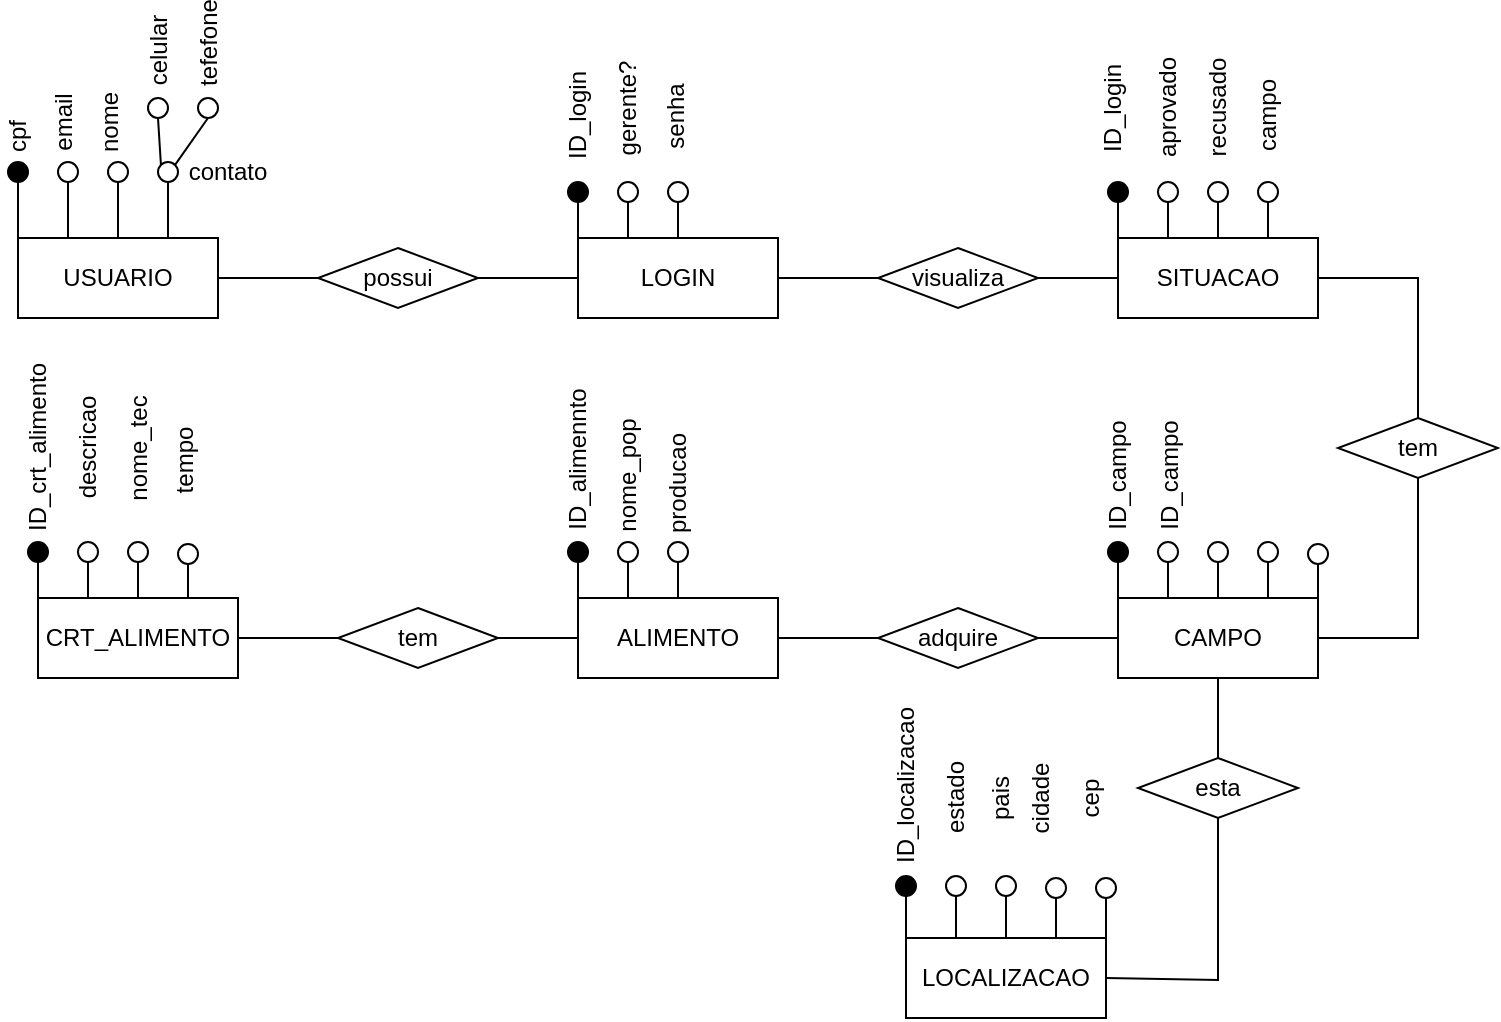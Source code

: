 <mxfile version="24.0.6" type="github">
  <diagram name="Página-1" id="hnOpUzWU4Sag2Yk5zKKM">
    <mxGraphModel dx="955" dy="475" grid="1" gridSize="10" guides="1" tooltips="1" connect="1" arrows="1" fold="1" page="1" pageScale="1" pageWidth="827" pageHeight="1169" math="0" shadow="0">
      <root>
        <mxCell id="0" />
        <mxCell id="1" parent="0" />
        <mxCell id="VxN12bRxHwzkZfDvHQWl-1" value="USUARIO" style="rounded=0;whiteSpace=wrap;html=1;" parent="1" vertex="1">
          <mxGeometry x="60" y="150" width="100" height="40" as="geometry" />
        </mxCell>
        <mxCell id="VxN12bRxHwzkZfDvHQWl-2" value="LOGIN" style="rounded=0;whiteSpace=wrap;html=1;" parent="1" vertex="1">
          <mxGeometry x="340" y="150" width="100" height="40" as="geometry" />
        </mxCell>
        <mxCell id="VxN12bRxHwzkZfDvHQWl-3" value="CAMPO" style="rounded=0;whiteSpace=wrap;html=1;" parent="1" vertex="1">
          <mxGeometry x="610" y="330" width="100" height="40" as="geometry" />
        </mxCell>
        <mxCell id="VxN12bRxHwzkZfDvHQWl-4" value="SITUACAO" style="rounded=0;whiteSpace=wrap;html=1;" parent="1" vertex="1">
          <mxGeometry x="610" y="150" width="100" height="40" as="geometry" />
        </mxCell>
        <mxCell id="VxN12bRxHwzkZfDvHQWl-5" value="ALIMENTO" style="rounded=0;whiteSpace=wrap;html=1;" parent="1" vertex="1">
          <mxGeometry x="340" y="330" width="100" height="40" as="geometry" />
        </mxCell>
        <mxCell id="VxN12bRxHwzkZfDvHQWl-6" value="CRT_ALIMENTO" style="rounded=0;whiteSpace=wrap;html=1;" parent="1" vertex="1">
          <mxGeometry x="70" y="330" width="100" height="40" as="geometry" />
        </mxCell>
        <mxCell id="VxN12bRxHwzkZfDvHQWl-7" value="LOCALIZACAO" style="rounded=0;whiteSpace=wrap;html=1;" parent="1" vertex="1">
          <mxGeometry x="504" y="500" width="100" height="40" as="geometry" />
        </mxCell>
        <mxCell id="VxN12bRxHwzkZfDvHQWl-8" value="possui" style="rhombus;whiteSpace=wrap;html=1;" parent="1" vertex="1">
          <mxGeometry x="210" y="155" width="80" height="30" as="geometry" />
        </mxCell>
        <mxCell id="VxN12bRxHwzkZfDvHQWl-9" value="visualiza" style="rhombus;whiteSpace=wrap;html=1;" parent="1" vertex="1">
          <mxGeometry x="490" y="155" width="80" height="30" as="geometry" />
        </mxCell>
        <mxCell id="VxN12bRxHwzkZfDvHQWl-10" value="tem" style="rhombus;whiteSpace=wrap;html=1;" parent="1" vertex="1">
          <mxGeometry x="720" y="240" width="80" height="30" as="geometry" />
        </mxCell>
        <mxCell id="VxN12bRxHwzkZfDvHQWl-11" value="esta" style="rhombus;whiteSpace=wrap;html=1;" parent="1" vertex="1">
          <mxGeometry x="620" y="410" width="80" height="30" as="geometry" />
        </mxCell>
        <mxCell id="VxN12bRxHwzkZfDvHQWl-12" value="adquire" style="rhombus;whiteSpace=wrap;html=1;" parent="1" vertex="1">
          <mxGeometry x="490" y="335" width="80" height="30" as="geometry" />
        </mxCell>
        <mxCell id="VxN12bRxHwzkZfDvHQWl-13" value="tem" style="rhombus;whiteSpace=wrap;html=1;" parent="1" vertex="1">
          <mxGeometry x="220" y="335" width="80" height="30" as="geometry" />
        </mxCell>
        <mxCell id="VxN12bRxHwzkZfDvHQWl-14" value="" style="ellipse;whiteSpace=wrap;html=1;aspect=fixed;fillColor=#000000;" parent="1" vertex="1">
          <mxGeometry x="55" y="112" width="10" height="10" as="geometry" />
        </mxCell>
        <mxCell id="VxN12bRxHwzkZfDvHQWl-15" value="" style="endArrow=none;html=1;rounded=0;entryX=0.5;entryY=1;entryDx=0;entryDy=0;exitX=0;exitY=0;exitDx=0;exitDy=0;" parent="1" source="VxN12bRxHwzkZfDvHQWl-1" target="VxN12bRxHwzkZfDvHQWl-14" edge="1">
          <mxGeometry width="50" height="50" relative="1" as="geometry">
            <mxPoint x="110" y="180" as="sourcePoint" />
            <mxPoint x="160" y="130" as="targetPoint" />
          </mxGeometry>
        </mxCell>
        <mxCell id="VxN12bRxHwzkZfDvHQWl-17" value="" style="ellipse;whiteSpace=wrap;html=1;aspect=fixed;" parent="1" vertex="1">
          <mxGeometry x="80" y="112" width="10" height="10" as="geometry" />
        </mxCell>
        <mxCell id="VxN12bRxHwzkZfDvHQWl-18" value="" style="endArrow=none;html=1;rounded=0;entryX=0.5;entryY=1;entryDx=0;entryDy=0;exitX=0.25;exitY=0;exitDx=0;exitDy=0;" parent="1" source="VxN12bRxHwzkZfDvHQWl-1" target="VxN12bRxHwzkZfDvHQWl-17" edge="1">
          <mxGeometry width="50" height="50" relative="1" as="geometry">
            <mxPoint x="110" y="160" as="sourcePoint" />
            <mxPoint x="160" y="110" as="targetPoint" />
          </mxGeometry>
        </mxCell>
        <mxCell id="VxN12bRxHwzkZfDvHQWl-19" value="" style="ellipse;whiteSpace=wrap;html=1;aspect=fixed;" parent="1" vertex="1">
          <mxGeometry x="105" y="112" width="10" height="10" as="geometry" />
        </mxCell>
        <mxCell id="VxN12bRxHwzkZfDvHQWl-20" value="" style="endArrow=none;html=1;rounded=0;entryX=0.5;entryY=1;entryDx=0;entryDy=0;exitX=0.5;exitY=0;exitDx=0;exitDy=0;" parent="1" source="VxN12bRxHwzkZfDvHQWl-1" target="VxN12bRxHwzkZfDvHQWl-19" edge="1">
          <mxGeometry width="50" height="50" relative="1" as="geometry">
            <mxPoint x="140" y="160" as="sourcePoint" />
            <mxPoint x="190" y="110" as="targetPoint" />
          </mxGeometry>
        </mxCell>
        <mxCell id="VxN12bRxHwzkZfDvHQWl-21" value="" style="ellipse;whiteSpace=wrap;html=1;aspect=fixed;" parent="1" vertex="1">
          <mxGeometry x="130" y="112" width="10" height="10" as="geometry" />
        </mxCell>
        <mxCell id="VxN12bRxHwzkZfDvHQWl-23" value="" style="endArrow=none;html=1;rounded=0;entryX=0.5;entryY=1;entryDx=0;entryDy=0;exitX=0.75;exitY=0;exitDx=0;exitDy=0;" parent="1" source="VxN12bRxHwzkZfDvHQWl-1" target="VxN12bRxHwzkZfDvHQWl-21" edge="1">
          <mxGeometry width="50" height="50" relative="1" as="geometry">
            <mxPoint x="150" y="160" as="sourcePoint" />
            <mxPoint x="200" y="110" as="targetPoint" />
          </mxGeometry>
        </mxCell>
        <mxCell id="VxN12bRxHwzkZfDvHQWl-24" value="" style="ellipse;whiteSpace=wrap;html=1;aspect=fixed;" parent="1" vertex="1">
          <mxGeometry x="125" y="80" width="10" height="10" as="geometry" />
        </mxCell>
        <mxCell id="VxN12bRxHwzkZfDvHQWl-25" value="" style="ellipse;whiteSpace=wrap;html=1;aspect=fixed;" parent="1" vertex="1">
          <mxGeometry x="150" y="80" width="10" height="10" as="geometry" />
        </mxCell>
        <mxCell id="VxN12bRxHwzkZfDvHQWl-27" value="" style="endArrow=none;html=1;rounded=0;entryX=0.5;entryY=1;entryDx=0;entryDy=0;exitX=1;exitY=0;exitDx=0;exitDy=0;" parent="1" source="VxN12bRxHwzkZfDvHQWl-21" target="VxN12bRxHwzkZfDvHQWl-25" edge="1">
          <mxGeometry width="50" height="50" relative="1" as="geometry">
            <mxPoint x="160" y="140" as="sourcePoint" />
            <mxPoint x="210" y="90" as="targetPoint" />
          </mxGeometry>
        </mxCell>
        <mxCell id="VxN12bRxHwzkZfDvHQWl-28" value="" style="endArrow=none;html=1;rounded=0;entryX=0.5;entryY=1;entryDx=0;entryDy=0;exitX=0;exitY=0;exitDx=0;exitDy=0;" parent="1" source="VxN12bRxHwzkZfDvHQWl-21" target="VxN12bRxHwzkZfDvHQWl-24" edge="1">
          <mxGeometry width="50" height="50" relative="1" as="geometry">
            <mxPoint x="90" y="110" as="sourcePoint" />
            <mxPoint x="140" y="60" as="targetPoint" />
          </mxGeometry>
        </mxCell>
        <mxCell id="VxN12bRxHwzkZfDvHQWl-30" value="" style="ellipse;whiteSpace=wrap;html=1;aspect=fixed;fillColor=#000000;" parent="1" vertex="1">
          <mxGeometry x="335" y="122" width="10" height="10" as="geometry" />
        </mxCell>
        <mxCell id="VxN12bRxHwzkZfDvHQWl-31" value="" style="endArrow=none;html=1;rounded=0;entryX=0.5;entryY=1;entryDx=0;entryDy=0;exitX=0;exitY=0;exitDx=0;exitDy=0;" parent="1" source="VxN12bRxHwzkZfDvHQWl-2" target="VxN12bRxHwzkZfDvHQWl-30" edge="1">
          <mxGeometry width="50" height="50" relative="1" as="geometry">
            <mxPoint x="300" y="190" as="sourcePoint" />
            <mxPoint x="350" y="140" as="targetPoint" />
          </mxGeometry>
        </mxCell>
        <mxCell id="VxN12bRxHwzkZfDvHQWl-32" value="" style="ellipse;whiteSpace=wrap;html=1;aspect=fixed;" parent="1" vertex="1">
          <mxGeometry x="360" y="122" width="10" height="10" as="geometry" />
        </mxCell>
        <mxCell id="VxN12bRxHwzkZfDvHQWl-33" value="" style="endArrow=none;html=1;rounded=0;entryX=0.5;entryY=1;entryDx=0;entryDy=0;exitX=0.25;exitY=0;exitDx=0;exitDy=0;" parent="1" source="VxN12bRxHwzkZfDvHQWl-2" target="VxN12bRxHwzkZfDvHQWl-32" edge="1">
          <mxGeometry width="50" height="50" relative="1" as="geometry">
            <mxPoint x="330" y="190" as="sourcePoint" />
            <mxPoint x="380" y="140" as="targetPoint" />
          </mxGeometry>
        </mxCell>
        <mxCell id="VxN12bRxHwzkZfDvHQWl-35" value="" style="ellipse;whiteSpace=wrap;html=1;aspect=fixed;" parent="1" vertex="1">
          <mxGeometry x="385" y="122" width="10" height="10" as="geometry" />
        </mxCell>
        <mxCell id="VxN12bRxHwzkZfDvHQWl-36" value="" style="endArrow=none;html=1;rounded=0;entryX=0.5;entryY=1;entryDx=0;entryDy=0;exitX=0.5;exitY=0;exitDx=0;exitDy=0;" parent="1" source="VxN12bRxHwzkZfDvHQWl-2" target="VxN12bRxHwzkZfDvHQWl-35" edge="1">
          <mxGeometry width="50" height="50" relative="1" as="geometry">
            <mxPoint x="390" y="170" as="sourcePoint" />
            <mxPoint x="440" y="120" as="targetPoint" />
          </mxGeometry>
        </mxCell>
        <mxCell id="VxN12bRxHwzkZfDvHQWl-37" value="" style="ellipse;whiteSpace=wrap;html=1;aspect=fixed;fillColor=#000000;" parent="1" vertex="1">
          <mxGeometry x="605" y="122" width="10" height="10" as="geometry" />
        </mxCell>
        <mxCell id="VxN12bRxHwzkZfDvHQWl-38" value="" style="endArrow=none;html=1;rounded=0;entryX=0.5;entryY=1;entryDx=0;entryDy=0;exitX=0;exitY=0;exitDx=0;exitDy=0;" parent="1" source="VxN12bRxHwzkZfDvHQWl-4" target="VxN12bRxHwzkZfDvHQWl-37" edge="1">
          <mxGeometry width="50" height="50" relative="1" as="geometry">
            <mxPoint x="640" y="180" as="sourcePoint" />
            <mxPoint x="690" y="130" as="targetPoint" />
          </mxGeometry>
        </mxCell>
        <mxCell id="VxN12bRxHwzkZfDvHQWl-39" value="" style="ellipse;whiteSpace=wrap;html=1;aspect=fixed;" parent="1" vertex="1">
          <mxGeometry x="630" y="122" width="10" height="10" as="geometry" />
        </mxCell>
        <mxCell id="VxN12bRxHwzkZfDvHQWl-40" value="" style="endArrow=none;html=1;rounded=0;entryX=0.5;entryY=1;entryDx=0;entryDy=0;exitX=0.25;exitY=0;exitDx=0;exitDy=0;" parent="1" source="VxN12bRxHwzkZfDvHQWl-4" target="VxN12bRxHwzkZfDvHQWl-39" edge="1">
          <mxGeometry width="50" height="50" relative="1" as="geometry">
            <mxPoint x="640" y="200" as="sourcePoint" />
            <mxPoint x="690" y="150" as="targetPoint" />
          </mxGeometry>
        </mxCell>
        <mxCell id="VxN12bRxHwzkZfDvHQWl-41" value="" style="ellipse;whiteSpace=wrap;html=1;aspect=fixed;" parent="1" vertex="1">
          <mxGeometry x="655" y="122" width="10" height="10" as="geometry" />
        </mxCell>
        <mxCell id="VxN12bRxHwzkZfDvHQWl-42" value="" style="endArrow=none;html=1;rounded=0;entryX=0.5;entryY=1;entryDx=0;entryDy=0;exitX=0.5;exitY=0;exitDx=0;exitDy=0;" parent="1" source="VxN12bRxHwzkZfDvHQWl-4" target="VxN12bRxHwzkZfDvHQWl-41" edge="1">
          <mxGeometry width="50" height="50" relative="1" as="geometry">
            <mxPoint x="590" y="220" as="sourcePoint" />
            <mxPoint x="640" y="170" as="targetPoint" />
          </mxGeometry>
        </mxCell>
        <mxCell id="VxN12bRxHwzkZfDvHQWl-43" value="" style="ellipse;whiteSpace=wrap;html=1;aspect=fixed;" parent="1" vertex="1">
          <mxGeometry x="680" y="122" width="10" height="10" as="geometry" />
        </mxCell>
        <mxCell id="VxN12bRxHwzkZfDvHQWl-45" value="" style="endArrow=none;html=1;rounded=0;entryX=0.5;entryY=1;entryDx=0;entryDy=0;exitX=0.75;exitY=0;exitDx=0;exitDy=0;" parent="1" source="VxN12bRxHwzkZfDvHQWl-4" target="VxN12bRxHwzkZfDvHQWl-43" edge="1">
          <mxGeometry width="50" height="50" relative="1" as="geometry">
            <mxPoint x="570" y="220" as="sourcePoint" />
            <mxPoint x="620" y="170" as="targetPoint" />
          </mxGeometry>
        </mxCell>
        <mxCell id="VxN12bRxHwzkZfDvHQWl-47" value="" style="ellipse;whiteSpace=wrap;html=1;aspect=fixed;fillColor=#000000;" parent="1" vertex="1">
          <mxGeometry x="605" y="302" width="10" height="10" as="geometry" />
        </mxCell>
        <mxCell id="VxN12bRxHwzkZfDvHQWl-48" value="" style="endArrow=none;html=1;rounded=0;entryX=0.5;entryY=1;entryDx=0;entryDy=0;exitX=0;exitY=0;exitDx=0;exitDy=0;" parent="1" source="VxN12bRxHwzkZfDvHQWl-3" target="VxN12bRxHwzkZfDvHQWl-47" edge="1">
          <mxGeometry width="50" height="50" relative="1" as="geometry">
            <mxPoint x="530" y="340" as="sourcePoint" />
            <mxPoint x="580" y="290" as="targetPoint" />
          </mxGeometry>
        </mxCell>
        <mxCell id="VxN12bRxHwzkZfDvHQWl-49" value="" style="ellipse;whiteSpace=wrap;html=1;aspect=fixed;" parent="1" vertex="1">
          <mxGeometry x="630" y="302" width="10" height="10" as="geometry" />
        </mxCell>
        <mxCell id="VxN12bRxHwzkZfDvHQWl-50" value="" style="endArrow=none;html=1;rounded=0;entryX=0.5;entryY=1;entryDx=0;entryDy=0;exitX=0.25;exitY=0;exitDx=0;exitDy=0;" parent="1" source="VxN12bRxHwzkZfDvHQWl-3" target="VxN12bRxHwzkZfDvHQWl-49" edge="1">
          <mxGeometry width="50" height="50" relative="1" as="geometry">
            <mxPoint x="540" y="430" as="sourcePoint" />
            <mxPoint x="590" y="380" as="targetPoint" />
          </mxGeometry>
        </mxCell>
        <mxCell id="VxN12bRxHwzkZfDvHQWl-51" value="" style="ellipse;whiteSpace=wrap;html=1;aspect=fixed;" parent="1" vertex="1">
          <mxGeometry x="655" y="302" width="10" height="10" as="geometry" />
        </mxCell>
        <mxCell id="VxN12bRxHwzkZfDvHQWl-52" value="" style="endArrow=none;html=1;rounded=0;entryX=0.5;entryY=1;entryDx=0;entryDy=0;exitX=0.5;exitY=0;exitDx=0;exitDy=0;" parent="1" source="VxN12bRxHwzkZfDvHQWl-3" target="VxN12bRxHwzkZfDvHQWl-51" edge="1">
          <mxGeometry width="50" height="50" relative="1" as="geometry">
            <mxPoint x="560" y="440" as="sourcePoint" />
            <mxPoint x="610" y="390" as="targetPoint" />
          </mxGeometry>
        </mxCell>
        <mxCell id="VxN12bRxHwzkZfDvHQWl-53" value="" style="ellipse;whiteSpace=wrap;html=1;aspect=fixed;" parent="1" vertex="1">
          <mxGeometry x="680" y="302" width="10" height="10" as="geometry" />
        </mxCell>
        <mxCell id="VxN12bRxHwzkZfDvHQWl-54" value="" style="endArrow=none;html=1;rounded=0;entryX=0.5;entryY=1;entryDx=0;entryDy=0;exitX=0.75;exitY=0;exitDx=0;exitDy=0;" parent="1" source="VxN12bRxHwzkZfDvHQWl-3" target="VxN12bRxHwzkZfDvHQWl-53" edge="1">
          <mxGeometry width="50" height="50" relative="1" as="geometry">
            <mxPoint x="650" y="360" as="sourcePoint" />
            <mxPoint x="700" y="310" as="targetPoint" />
          </mxGeometry>
        </mxCell>
        <mxCell id="VxN12bRxHwzkZfDvHQWl-55" value="" style="ellipse;whiteSpace=wrap;html=1;aspect=fixed;" parent="1" vertex="1">
          <mxGeometry x="705" y="303" width="10" height="10" as="geometry" />
        </mxCell>
        <mxCell id="VxN12bRxHwzkZfDvHQWl-56" value="" style="endArrow=none;html=1;rounded=0;entryX=0.5;entryY=1;entryDx=0;entryDy=0;exitX=1;exitY=0;exitDx=0;exitDy=0;" parent="1" source="VxN12bRxHwzkZfDvHQWl-3" target="VxN12bRxHwzkZfDvHQWl-55" edge="1">
          <mxGeometry width="50" height="50" relative="1" as="geometry">
            <mxPoint x="680" y="370" as="sourcePoint" />
            <mxPoint x="730" y="320" as="targetPoint" />
          </mxGeometry>
        </mxCell>
        <mxCell id="VxN12bRxHwzkZfDvHQWl-57" value="" style="ellipse;whiteSpace=wrap;html=1;aspect=fixed;fillColor=#000000;" parent="1" vertex="1">
          <mxGeometry x="499" y="469" width="10" height="10" as="geometry" />
        </mxCell>
        <mxCell id="VxN12bRxHwzkZfDvHQWl-58" value="" style="endArrow=none;html=1;rounded=0;entryX=0.5;entryY=1;entryDx=0;entryDy=0;exitX=0;exitY=0;exitDx=0;exitDy=0;" parent="1" source="VxN12bRxHwzkZfDvHQWl-7" target="VxN12bRxHwzkZfDvHQWl-57" edge="1">
          <mxGeometry width="50" height="50" relative="1" as="geometry">
            <mxPoint x="439" y="530" as="sourcePoint" />
            <mxPoint x="489" y="480" as="targetPoint" />
          </mxGeometry>
        </mxCell>
        <mxCell id="VxN12bRxHwzkZfDvHQWl-59" value="" style="ellipse;whiteSpace=wrap;html=1;aspect=fixed;" parent="1" vertex="1">
          <mxGeometry x="524" y="469" width="10" height="10" as="geometry" />
        </mxCell>
        <mxCell id="VxN12bRxHwzkZfDvHQWl-60" value="" style="endArrow=none;html=1;rounded=0;entryX=0.5;entryY=1;entryDx=0;entryDy=0;exitX=0.25;exitY=0;exitDx=0;exitDy=0;" parent="1" source="VxN12bRxHwzkZfDvHQWl-7" target="VxN12bRxHwzkZfDvHQWl-59" edge="1">
          <mxGeometry width="50" height="50" relative="1" as="geometry">
            <mxPoint x="419" y="550" as="sourcePoint" />
            <mxPoint x="469" y="500" as="targetPoint" />
          </mxGeometry>
        </mxCell>
        <mxCell id="VxN12bRxHwzkZfDvHQWl-61" value="" style="ellipse;whiteSpace=wrap;html=1;aspect=fixed;" parent="1" vertex="1">
          <mxGeometry x="549" y="469" width="10" height="10" as="geometry" />
        </mxCell>
        <mxCell id="VxN12bRxHwzkZfDvHQWl-62" value="" style="endArrow=none;html=1;rounded=0;entryX=0.5;entryY=1;entryDx=0;entryDy=0;exitX=0.5;exitY=0;exitDx=0;exitDy=0;" parent="1" source="VxN12bRxHwzkZfDvHQWl-7" target="VxN12bRxHwzkZfDvHQWl-61" edge="1">
          <mxGeometry width="50" height="50" relative="1" as="geometry">
            <mxPoint x="489" y="530" as="sourcePoint" />
            <mxPoint x="539" y="480" as="targetPoint" />
          </mxGeometry>
        </mxCell>
        <mxCell id="VxN12bRxHwzkZfDvHQWl-63" value="" style="ellipse;whiteSpace=wrap;html=1;aspect=fixed;" parent="1" vertex="1">
          <mxGeometry x="574" y="470" width="10" height="10" as="geometry" />
        </mxCell>
        <mxCell id="VxN12bRxHwzkZfDvHQWl-64" value="" style="endArrow=none;html=1;rounded=0;entryX=0.5;entryY=1;entryDx=0;entryDy=0;exitX=0.75;exitY=0;exitDx=0;exitDy=0;" parent="1" source="VxN12bRxHwzkZfDvHQWl-7" target="VxN12bRxHwzkZfDvHQWl-63" edge="1">
          <mxGeometry width="50" height="50" relative="1" as="geometry">
            <mxPoint x="419" y="530" as="sourcePoint" />
            <mxPoint x="469" y="480" as="targetPoint" />
          </mxGeometry>
        </mxCell>
        <mxCell id="VxN12bRxHwzkZfDvHQWl-65" value="" style="ellipse;whiteSpace=wrap;html=1;aspect=fixed;" parent="1" vertex="1">
          <mxGeometry x="599" y="470" width="10" height="10" as="geometry" />
        </mxCell>
        <mxCell id="VxN12bRxHwzkZfDvHQWl-66" value="" style="endArrow=none;html=1;rounded=0;entryX=0.5;entryY=1;entryDx=0;entryDy=0;exitX=1;exitY=0;exitDx=0;exitDy=0;" parent="1" source="VxN12bRxHwzkZfDvHQWl-7" target="VxN12bRxHwzkZfDvHQWl-65" edge="1">
          <mxGeometry width="50" height="50" relative="1" as="geometry">
            <mxPoint x="459" y="540" as="sourcePoint" />
            <mxPoint x="509" y="490" as="targetPoint" />
          </mxGeometry>
        </mxCell>
        <mxCell id="VxN12bRxHwzkZfDvHQWl-67" value="" style="ellipse;whiteSpace=wrap;html=1;aspect=fixed;fillColor=#030303;" parent="1" vertex="1">
          <mxGeometry x="335" y="302" width="10" height="10" as="geometry" />
        </mxCell>
        <mxCell id="VxN12bRxHwzkZfDvHQWl-68" value="" style="endArrow=none;html=1;rounded=0;entryX=0.5;entryY=1;entryDx=0;entryDy=0;exitX=0;exitY=0;exitDx=0;exitDy=0;" parent="1" source="VxN12bRxHwzkZfDvHQWl-5" target="VxN12bRxHwzkZfDvHQWl-67" edge="1">
          <mxGeometry width="50" height="50" relative="1" as="geometry">
            <mxPoint x="320" y="370" as="sourcePoint" />
            <mxPoint x="370" y="320" as="targetPoint" />
          </mxGeometry>
        </mxCell>
        <mxCell id="VxN12bRxHwzkZfDvHQWl-69" value="" style="ellipse;whiteSpace=wrap;html=1;aspect=fixed;" parent="1" vertex="1">
          <mxGeometry x="360" y="302" width="10" height="10" as="geometry" />
        </mxCell>
        <mxCell id="VxN12bRxHwzkZfDvHQWl-70" value="" style="endArrow=none;html=1;rounded=0;entryX=0.5;entryY=1;entryDx=0;entryDy=0;exitX=0.25;exitY=0;exitDx=0;exitDy=0;" parent="1" source="VxN12bRxHwzkZfDvHQWl-5" target="VxN12bRxHwzkZfDvHQWl-69" edge="1">
          <mxGeometry width="50" height="50" relative="1" as="geometry">
            <mxPoint x="350" y="380" as="sourcePoint" />
            <mxPoint x="400" y="330" as="targetPoint" />
          </mxGeometry>
        </mxCell>
        <mxCell id="VxN12bRxHwzkZfDvHQWl-71" value="" style="ellipse;whiteSpace=wrap;html=1;aspect=fixed;" parent="1" vertex="1">
          <mxGeometry x="385" y="302" width="10" height="10" as="geometry" />
        </mxCell>
        <mxCell id="VxN12bRxHwzkZfDvHQWl-72" value="" style="endArrow=none;html=1;rounded=0;entryX=0.5;entryY=1;entryDx=0;entryDy=0;exitX=0.5;exitY=0;exitDx=0;exitDy=0;" parent="1" source="VxN12bRxHwzkZfDvHQWl-5" target="VxN12bRxHwzkZfDvHQWl-71" edge="1">
          <mxGeometry width="50" height="50" relative="1" as="geometry">
            <mxPoint x="280" y="440" as="sourcePoint" />
            <mxPoint x="330" y="390" as="targetPoint" />
          </mxGeometry>
        </mxCell>
        <mxCell id="VxN12bRxHwzkZfDvHQWl-73" value="" style="ellipse;whiteSpace=wrap;html=1;aspect=fixed;fillColor=#000000;" parent="1" vertex="1">
          <mxGeometry x="65" y="302" width="10" height="10" as="geometry" />
        </mxCell>
        <mxCell id="VxN12bRxHwzkZfDvHQWl-74" value="" style="endArrow=none;html=1;rounded=0;entryX=0.5;entryY=1;entryDx=0;entryDy=0;exitX=0;exitY=0;exitDx=0;exitDy=0;" parent="1" source="VxN12bRxHwzkZfDvHQWl-6" target="VxN12bRxHwzkZfDvHQWl-73" edge="1">
          <mxGeometry width="50" height="50" relative="1" as="geometry">
            <mxPoint y="390" as="sourcePoint" />
            <mxPoint x="50" y="340" as="targetPoint" />
          </mxGeometry>
        </mxCell>
        <mxCell id="VxN12bRxHwzkZfDvHQWl-75" value="" style="ellipse;whiteSpace=wrap;html=1;aspect=fixed;" parent="1" vertex="1">
          <mxGeometry x="90" y="302" width="10" height="10" as="geometry" />
        </mxCell>
        <mxCell id="VxN12bRxHwzkZfDvHQWl-77" value="" style="endArrow=none;html=1;rounded=0;entryX=0.5;entryY=1;entryDx=0;entryDy=0;exitX=0.25;exitY=0;exitDx=0;exitDy=0;" parent="1" source="VxN12bRxHwzkZfDvHQWl-6" target="VxN12bRxHwzkZfDvHQWl-75" edge="1">
          <mxGeometry width="50" height="50" relative="1" as="geometry">
            <mxPoint x="80" y="350" as="sourcePoint" />
            <mxPoint x="130" y="300" as="targetPoint" />
          </mxGeometry>
        </mxCell>
        <mxCell id="VxN12bRxHwzkZfDvHQWl-78" value="" style="ellipse;whiteSpace=wrap;html=1;aspect=fixed;" parent="1" vertex="1">
          <mxGeometry x="115" y="302" width="10" height="10" as="geometry" />
        </mxCell>
        <mxCell id="VxN12bRxHwzkZfDvHQWl-79" value="" style="endArrow=none;html=1;rounded=0;entryX=0.5;entryY=1;entryDx=0;entryDy=0;exitX=0.5;exitY=0;exitDx=0;exitDy=0;" parent="1" source="VxN12bRxHwzkZfDvHQWl-6" target="VxN12bRxHwzkZfDvHQWl-78" edge="1">
          <mxGeometry width="50" height="50" relative="1" as="geometry">
            <mxPoint x="140" y="350" as="sourcePoint" />
            <mxPoint x="190" y="300" as="targetPoint" />
          </mxGeometry>
        </mxCell>
        <mxCell id="VxN12bRxHwzkZfDvHQWl-80" value="" style="ellipse;whiteSpace=wrap;html=1;aspect=fixed;" parent="1" vertex="1">
          <mxGeometry x="140" y="303" width="10" height="10" as="geometry" />
        </mxCell>
        <mxCell id="VxN12bRxHwzkZfDvHQWl-81" value="" style="endArrow=none;html=1;rounded=0;entryX=0.5;entryY=1;entryDx=0;entryDy=0;exitX=0.75;exitY=0;exitDx=0;exitDy=0;" parent="1" source="VxN12bRxHwzkZfDvHQWl-6" target="VxN12bRxHwzkZfDvHQWl-80" edge="1">
          <mxGeometry width="50" height="50" relative="1" as="geometry">
            <mxPoint x="110" y="410" as="sourcePoint" />
            <mxPoint x="160" y="360" as="targetPoint" />
          </mxGeometry>
        </mxCell>
        <mxCell id="VxN12bRxHwzkZfDvHQWl-82" value="" style="endArrow=none;html=1;rounded=0;exitX=1;exitY=0.5;exitDx=0;exitDy=0;exitPerimeter=0;entryX=0;entryY=0.5;entryDx=0;entryDy=0;" parent="1" source="VxN12bRxHwzkZfDvHQWl-1" target="VxN12bRxHwzkZfDvHQWl-8" edge="1">
          <mxGeometry width="50" height="50" relative="1" as="geometry">
            <mxPoint x="140" y="260" as="sourcePoint" />
            <mxPoint x="190" y="210" as="targetPoint" />
          </mxGeometry>
        </mxCell>
        <mxCell id="VxN12bRxHwzkZfDvHQWl-83" value="" style="endArrow=none;html=1;rounded=0;exitX=1;exitY=0.5;exitDx=0;exitDy=0;entryX=0;entryY=0.5;entryDx=0;entryDy=0;" parent="1" source="VxN12bRxHwzkZfDvHQWl-8" target="VxN12bRxHwzkZfDvHQWl-2" edge="1">
          <mxGeometry width="50" height="50" relative="1" as="geometry">
            <mxPoint x="170" y="180" as="sourcePoint" />
            <mxPoint x="220" y="180" as="targetPoint" />
          </mxGeometry>
        </mxCell>
        <mxCell id="VxN12bRxHwzkZfDvHQWl-84" value="" style="endArrow=none;html=1;rounded=0;exitX=1;exitY=0.5;exitDx=0;exitDy=0;entryX=0;entryY=0.5;entryDx=0;entryDy=0;" parent="1" source="VxN12bRxHwzkZfDvHQWl-2" target="VxN12bRxHwzkZfDvHQWl-9" edge="1">
          <mxGeometry width="50" height="50" relative="1" as="geometry">
            <mxPoint x="450" y="240" as="sourcePoint" />
            <mxPoint x="500" y="190" as="targetPoint" />
          </mxGeometry>
        </mxCell>
        <mxCell id="VxN12bRxHwzkZfDvHQWl-85" value="" style="endArrow=none;html=1;rounded=0;exitX=1;exitY=0.5;exitDx=0;exitDy=0;entryX=0;entryY=0.5;entryDx=0;entryDy=0;" parent="1" source="VxN12bRxHwzkZfDvHQWl-9" target="VxN12bRxHwzkZfDvHQWl-4" edge="1">
          <mxGeometry width="50" height="50" relative="1" as="geometry">
            <mxPoint x="450" y="180" as="sourcePoint" />
            <mxPoint x="500" y="180" as="targetPoint" />
          </mxGeometry>
        </mxCell>
        <mxCell id="VxN12bRxHwzkZfDvHQWl-86" value="" style="endArrow=none;html=1;rounded=0;exitX=0.5;exitY=0;exitDx=0;exitDy=0;entryX=1;entryY=0.5;entryDx=0;entryDy=0;" parent="1" source="VxN12bRxHwzkZfDvHQWl-10" target="VxN12bRxHwzkZfDvHQWl-4" edge="1">
          <mxGeometry width="50" height="50" relative="1" as="geometry">
            <mxPoint x="770" y="190" as="sourcePoint" />
            <mxPoint x="820" y="140" as="targetPoint" />
            <Array as="points">
              <mxPoint x="760" y="170" />
            </Array>
          </mxGeometry>
        </mxCell>
        <mxCell id="VxN12bRxHwzkZfDvHQWl-87" value="" style="endArrow=none;html=1;rounded=0;exitX=1;exitY=0.5;exitDx=0;exitDy=0;entryX=0.5;entryY=1;entryDx=0;entryDy=0;" parent="1" source="VxN12bRxHwzkZfDvHQWl-3" target="VxN12bRxHwzkZfDvHQWl-10" edge="1">
          <mxGeometry width="50" height="50" relative="1" as="geometry">
            <mxPoint x="760" y="350" as="sourcePoint" />
            <mxPoint x="810" y="300" as="targetPoint" />
            <Array as="points">
              <mxPoint x="760" y="350" />
            </Array>
          </mxGeometry>
        </mxCell>
        <mxCell id="VxN12bRxHwzkZfDvHQWl-88" value="" style="endArrow=none;html=1;rounded=0;entryX=0.5;entryY=1;entryDx=0;entryDy=0;exitX=0.5;exitY=0;exitDx=0;exitDy=0;" parent="1" source="VxN12bRxHwzkZfDvHQWl-11" target="VxN12bRxHwzkZfDvHQWl-3" edge="1">
          <mxGeometry width="50" height="50" relative="1" as="geometry">
            <mxPoint x="720" y="520" as="sourcePoint" />
            <mxPoint x="770" y="470" as="targetPoint" />
          </mxGeometry>
        </mxCell>
        <mxCell id="VxN12bRxHwzkZfDvHQWl-89" value="" style="endArrow=none;html=1;rounded=0;entryX=0.5;entryY=1;entryDx=0;entryDy=0;exitX=1;exitY=0.5;exitDx=0;exitDy=0;" parent="1" source="VxN12bRxHwzkZfDvHQWl-7" target="VxN12bRxHwzkZfDvHQWl-11" edge="1">
          <mxGeometry width="50" height="50" relative="1" as="geometry">
            <mxPoint x="700" y="530" as="sourcePoint" />
            <mxPoint x="750" y="480" as="targetPoint" />
            <Array as="points">
              <mxPoint x="660" y="521" />
            </Array>
          </mxGeometry>
        </mxCell>
        <mxCell id="VxN12bRxHwzkZfDvHQWl-90" value="" style="endArrow=none;html=1;rounded=0;entryX=0;entryY=0.5;entryDx=0;entryDy=0;exitX=1;exitY=0.5;exitDx=0;exitDy=0;" parent="1" source="VxN12bRxHwzkZfDvHQWl-12" target="VxN12bRxHwzkZfDvHQWl-3" edge="1">
          <mxGeometry width="50" height="50" relative="1" as="geometry">
            <mxPoint x="390" y="430" as="sourcePoint" />
            <mxPoint x="440" y="380" as="targetPoint" />
          </mxGeometry>
        </mxCell>
        <mxCell id="VxN12bRxHwzkZfDvHQWl-91" value="" style="endArrow=none;html=1;rounded=0;entryX=0;entryY=0.5;entryDx=0;entryDy=0;exitX=1;exitY=0.5;exitDx=0;exitDy=0;" parent="1" source="VxN12bRxHwzkZfDvHQWl-5" target="VxN12bRxHwzkZfDvHQWl-12" edge="1">
          <mxGeometry width="50" height="50" relative="1" as="geometry">
            <mxPoint x="440" y="410" as="sourcePoint" />
            <mxPoint x="490" y="360" as="targetPoint" />
          </mxGeometry>
        </mxCell>
        <mxCell id="VxN12bRxHwzkZfDvHQWl-92" value="" style="endArrow=none;html=1;rounded=0;entryX=0;entryY=0.5;entryDx=0;entryDy=0;exitX=1;exitY=0.5;exitDx=0;exitDy=0;" parent="1" source="VxN12bRxHwzkZfDvHQWl-13" target="VxN12bRxHwzkZfDvHQWl-5" edge="1">
          <mxGeometry width="50" height="50" relative="1" as="geometry">
            <mxPoint x="290" y="430" as="sourcePoint" />
            <mxPoint x="340" y="380" as="targetPoint" />
          </mxGeometry>
        </mxCell>
        <mxCell id="VxN12bRxHwzkZfDvHQWl-93" value="" style="endArrow=none;html=1;rounded=0;entryX=0;entryY=0.5;entryDx=0;entryDy=0;exitX=1;exitY=0.5;exitDx=0;exitDy=0;" parent="1" source="VxN12bRxHwzkZfDvHQWl-6" target="VxN12bRxHwzkZfDvHQWl-13" edge="1">
          <mxGeometry width="50" height="50" relative="1" as="geometry">
            <mxPoint x="230" y="440" as="sourcePoint" />
            <mxPoint x="280" y="390" as="targetPoint" />
          </mxGeometry>
        </mxCell>
        <mxCell id="VxN12bRxHwzkZfDvHQWl-94" value="cpf" style="text;html=1;align=center;verticalAlign=middle;whiteSpace=wrap;rounded=0;rotation=-90;" parent="1" vertex="1">
          <mxGeometry x="45" y="90" width="30" height="18" as="geometry" />
        </mxCell>
        <mxCell id="VxN12bRxHwzkZfDvHQWl-95" value="email" style="text;html=1;align=center;verticalAlign=middle;whiteSpace=wrap;rounded=0;rotation=-90;" parent="1" vertex="1">
          <mxGeometry x="68" y="83" width="30" height="18" as="geometry" />
        </mxCell>
        <mxCell id="VxN12bRxHwzkZfDvHQWl-96" value="nome" style="text;html=1;align=center;verticalAlign=middle;whiteSpace=wrap;rounded=0;rotation=-90;" parent="1" vertex="1">
          <mxGeometry x="91" y="83" width="30" height="18" as="geometry" />
        </mxCell>
        <mxCell id="VxN12bRxHwzkZfDvHQWl-97" value="contato" style="text;html=1;align=center;verticalAlign=middle;whiteSpace=wrap;rounded=0;rotation=0;" parent="1" vertex="1">
          <mxGeometry x="150" y="108" width="30" height="18" as="geometry" />
        </mxCell>
        <mxCell id="VxN12bRxHwzkZfDvHQWl-98" value="celular" style="text;html=1;align=center;verticalAlign=middle;whiteSpace=wrap;rounded=0;rotation=-90;" parent="1" vertex="1">
          <mxGeometry x="112.5" y="47.5" width="35" height="18" as="geometry" />
        </mxCell>
        <mxCell id="VxN12bRxHwzkZfDvHQWl-99" value="tefefone" style="text;html=1;align=center;verticalAlign=middle;whiteSpace=wrap;rounded=0;rotation=-90;" parent="1" vertex="1">
          <mxGeometry x="133.75" y="43.75" width="42.5" height="18" as="geometry" />
        </mxCell>
        <mxCell id="VxN12bRxHwzkZfDvHQWl-100" value="ID_login" style="text;html=1;align=center;verticalAlign=middle;whiteSpace=wrap;rounded=0;rotation=-90;" parent="1" vertex="1">
          <mxGeometry x="317.5" y="80" width="45" height="18" as="geometry" />
        </mxCell>
        <mxCell id="VxN12bRxHwzkZfDvHQWl-101" value="gerente?" style="text;html=1;align=center;verticalAlign=middle;whiteSpace=wrap;rounded=0;rotation=-90;" parent="1" vertex="1">
          <mxGeometry x="340" y="76" width="50" height="18" as="geometry" />
        </mxCell>
        <mxCell id="VxN12bRxHwzkZfDvHQWl-102" value="senha" style="text;html=1;align=center;verticalAlign=middle;whiteSpace=wrap;rounded=0;rotation=-90;" parent="1" vertex="1">
          <mxGeometry x="364" y="80" width="50" height="18" as="geometry" />
        </mxCell>
        <mxCell id="sPOzJhpA0_dFbeaql9nF-1" value="ID_login" style="text;html=1;align=center;verticalAlign=middle;whiteSpace=wrap;rounded=0;rotation=-90;" parent="1" vertex="1">
          <mxGeometry x="585" y="76" width="45" height="18" as="geometry" />
        </mxCell>
        <mxCell id="epobF9AIIoQ_hi80-rIL-1" value="aprovado" style="text;html=1;align=center;verticalAlign=middle;whiteSpace=wrap;rounded=0;rotation=-90;" vertex="1" parent="1">
          <mxGeometry x="612.5" y="76" width="45" height="18" as="geometry" />
        </mxCell>
        <mxCell id="epobF9AIIoQ_hi80-rIL-2" value="recusado" style="text;html=1;align=center;verticalAlign=middle;whiteSpace=wrap;rounded=0;rotation=-90;" vertex="1" parent="1">
          <mxGeometry x="637.5" y="76" width="45" height="18" as="geometry" />
        </mxCell>
        <mxCell id="epobF9AIIoQ_hi80-rIL-3" value="campo" style="text;html=1;align=center;verticalAlign=middle;whiteSpace=wrap;rounded=0;rotation=-90;" vertex="1" parent="1">
          <mxGeometry x="662.5" y="80" width="45" height="18" as="geometry" />
        </mxCell>
        <mxCell id="epobF9AIIoQ_hi80-rIL-4" value="ID_campo" style="text;html=1;align=center;verticalAlign=middle;whiteSpace=wrap;rounded=0;rotation=-90;" vertex="1" parent="1">
          <mxGeometry x="587.5" y="260" width="45" height="18" as="geometry" />
        </mxCell>
        <mxCell id="epobF9AIIoQ_hi80-rIL-5" value="ID_alimennto" style="text;html=1;align=center;verticalAlign=middle;whiteSpace=wrap;rounded=0;rotation=-90;" vertex="1" parent="1">
          <mxGeometry x="317.5" y="252" width="45" height="18" as="geometry" />
        </mxCell>
        <mxCell id="epobF9AIIoQ_hi80-rIL-6" value="ID_crt_alimento" style="text;html=1;align=center;verticalAlign=middle;whiteSpace=wrap;rounded=0;rotation=-90;" vertex="1" parent="1">
          <mxGeometry x="47.5" y="246" width="45" height="18" as="geometry" />
        </mxCell>
        <mxCell id="epobF9AIIoQ_hi80-rIL-7" value="ID_localizacao" style="text;html=1;align=center;verticalAlign=middle;whiteSpace=wrap;rounded=0;rotation=-90;" vertex="1" parent="1">
          <mxGeometry x="481.5" y="415" width="45" height="18" as="geometry" />
        </mxCell>
        <mxCell id="epobF9AIIoQ_hi80-rIL-8" value="descricao" style="text;html=1;align=center;verticalAlign=middle;whiteSpace=wrap;rounded=0;rotation=-90;" vertex="1" parent="1">
          <mxGeometry x="72.5" y="246" width="45" height="18" as="geometry" />
        </mxCell>
        <mxCell id="epobF9AIIoQ_hi80-rIL-9" value="nome_tec" style="text;html=1;align=center;verticalAlign=middle;whiteSpace=wrap;rounded=0;rotation=-90;" vertex="1" parent="1">
          <mxGeometry x="98" y="246" width="45" height="18" as="geometry" />
        </mxCell>
        <mxCell id="epobF9AIIoQ_hi80-rIL-10" value="tempo" style="text;html=1;align=center;verticalAlign=middle;whiteSpace=wrap;rounded=0;rotation=-90;" vertex="1" parent="1">
          <mxGeometry x="121" y="252" width="45" height="18" as="geometry" />
        </mxCell>
        <mxCell id="epobF9AIIoQ_hi80-rIL-11" value="nome_pop" style="text;html=1;align=center;verticalAlign=middle;whiteSpace=wrap;rounded=0;rotation=-90;" vertex="1" parent="1">
          <mxGeometry x="342.5" y="260" width="45" height="18" as="geometry" />
        </mxCell>
        <mxCell id="epobF9AIIoQ_hi80-rIL-12" value="producao" style="text;html=1;align=center;verticalAlign=middle;whiteSpace=wrap;rounded=0;rotation=-90;" vertex="1" parent="1">
          <mxGeometry x="367.5" y="264" width="45" height="18" as="geometry" />
        </mxCell>
        <mxCell id="epobF9AIIoQ_hi80-rIL-13" value="ID_campo" style="text;html=1;align=center;verticalAlign=middle;whiteSpace=wrap;rounded=0;rotation=-90;" vertex="1" parent="1">
          <mxGeometry x="613.5" y="259" width="45" height="20" as="geometry" />
        </mxCell>
        <mxCell id="epobF9AIIoQ_hi80-rIL-14" value="estado" style="text;html=1;align=center;verticalAlign=middle;whiteSpace=wrap;rounded=0;rotation=-90;" vertex="1" parent="1">
          <mxGeometry x="506.5" y="421" width="45" height="18" as="geometry" />
        </mxCell>
        <mxCell id="epobF9AIIoQ_hi80-rIL-15" value="pais" style="text;html=1;align=center;verticalAlign=middle;whiteSpace=wrap;rounded=0;rotation=-90;" vertex="1" parent="1">
          <mxGeometry x="529" y="421" width="45" height="18" as="geometry" />
        </mxCell>
        <mxCell id="epobF9AIIoQ_hi80-rIL-16" value="cidade" style="text;html=1;align=center;verticalAlign=middle;whiteSpace=wrap;rounded=0;rotation=-90;" vertex="1" parent="1">
          <mxGeometry x="549" y="421" width="45" height="18" as="geometry" />
        </mxCell>
        <mxCell id="epobF9AIIoQ_hi80-rIL-17" value="cep" style="text;html=1;align=center;verticalAlign=middle;whiteSpace=wrap;rounded=0;rotation=-90;" vertex="1" parent="1">
          <mxGeometry x="574" y="421" width="45" height="18" as="geometry" />
        </mxCell>
      </root>
    </mxGraphModel>
  </diagram>
</mxfile>

